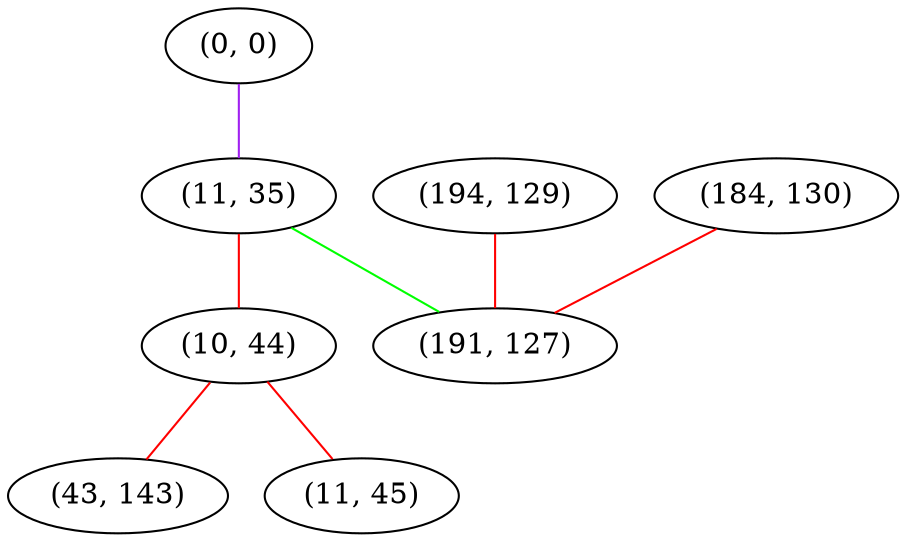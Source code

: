 graph "" {
"(0, 0)";
"(11, 35)";
"(194, 129)";
"(10, 44)";
"(184, 130)";
"(43, 143)";
"(191, 127)";
"(11, 45)";
"(0, 0)" -- "(11, 35)"  [color=purple, key=0, weight=4];
"(11, 35)" -- "(10, 44)"  [color=red, key=0, weight=1];
"(11, 35)" -- "(191, 127)"  [color=green, key=0, weight=2];
"(194, 129)" -- "(191, 127)"  [color=red, key=0, weight=1];
"(10, 44)" -- "(43, 143)"  [color=red, key=0, weight=1];
"(10, 44)" -- "(11, 45)"  [color=red, key=0, weight=1];
"(184, 130)" -- "(191, 127)"  [color=red, key=0, weight=1];
}
